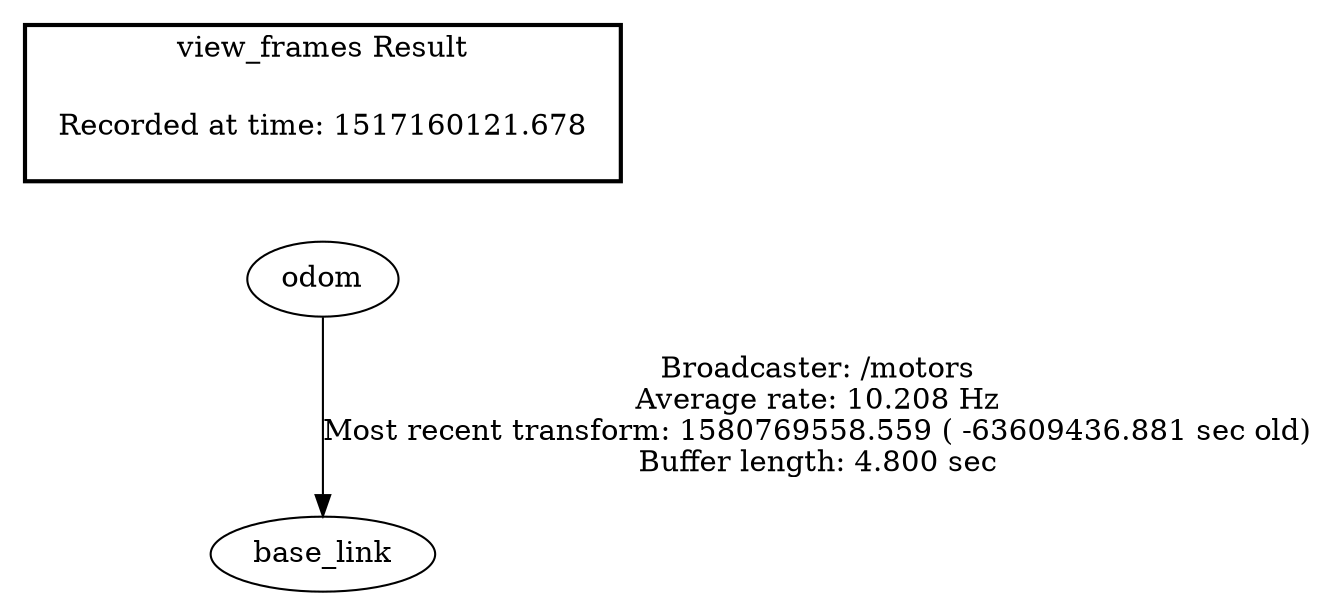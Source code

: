 digraph G {
"odom" -> "base_link"[label="Broadcaster: /motors\nAverage rate: 10.208 Hz\nMost recent transform: 1580769558.559 ( -63609436.881 sec old)\nBuffer length: 4.800 sec\n"];
edge [style=invis];
 subgraph cluster_legend { style=bold; color=black; label ="view_frames Result";
"Recorded at time: 1517160121.678"[ shape=plaintext ] ;
 }->"odom";
}